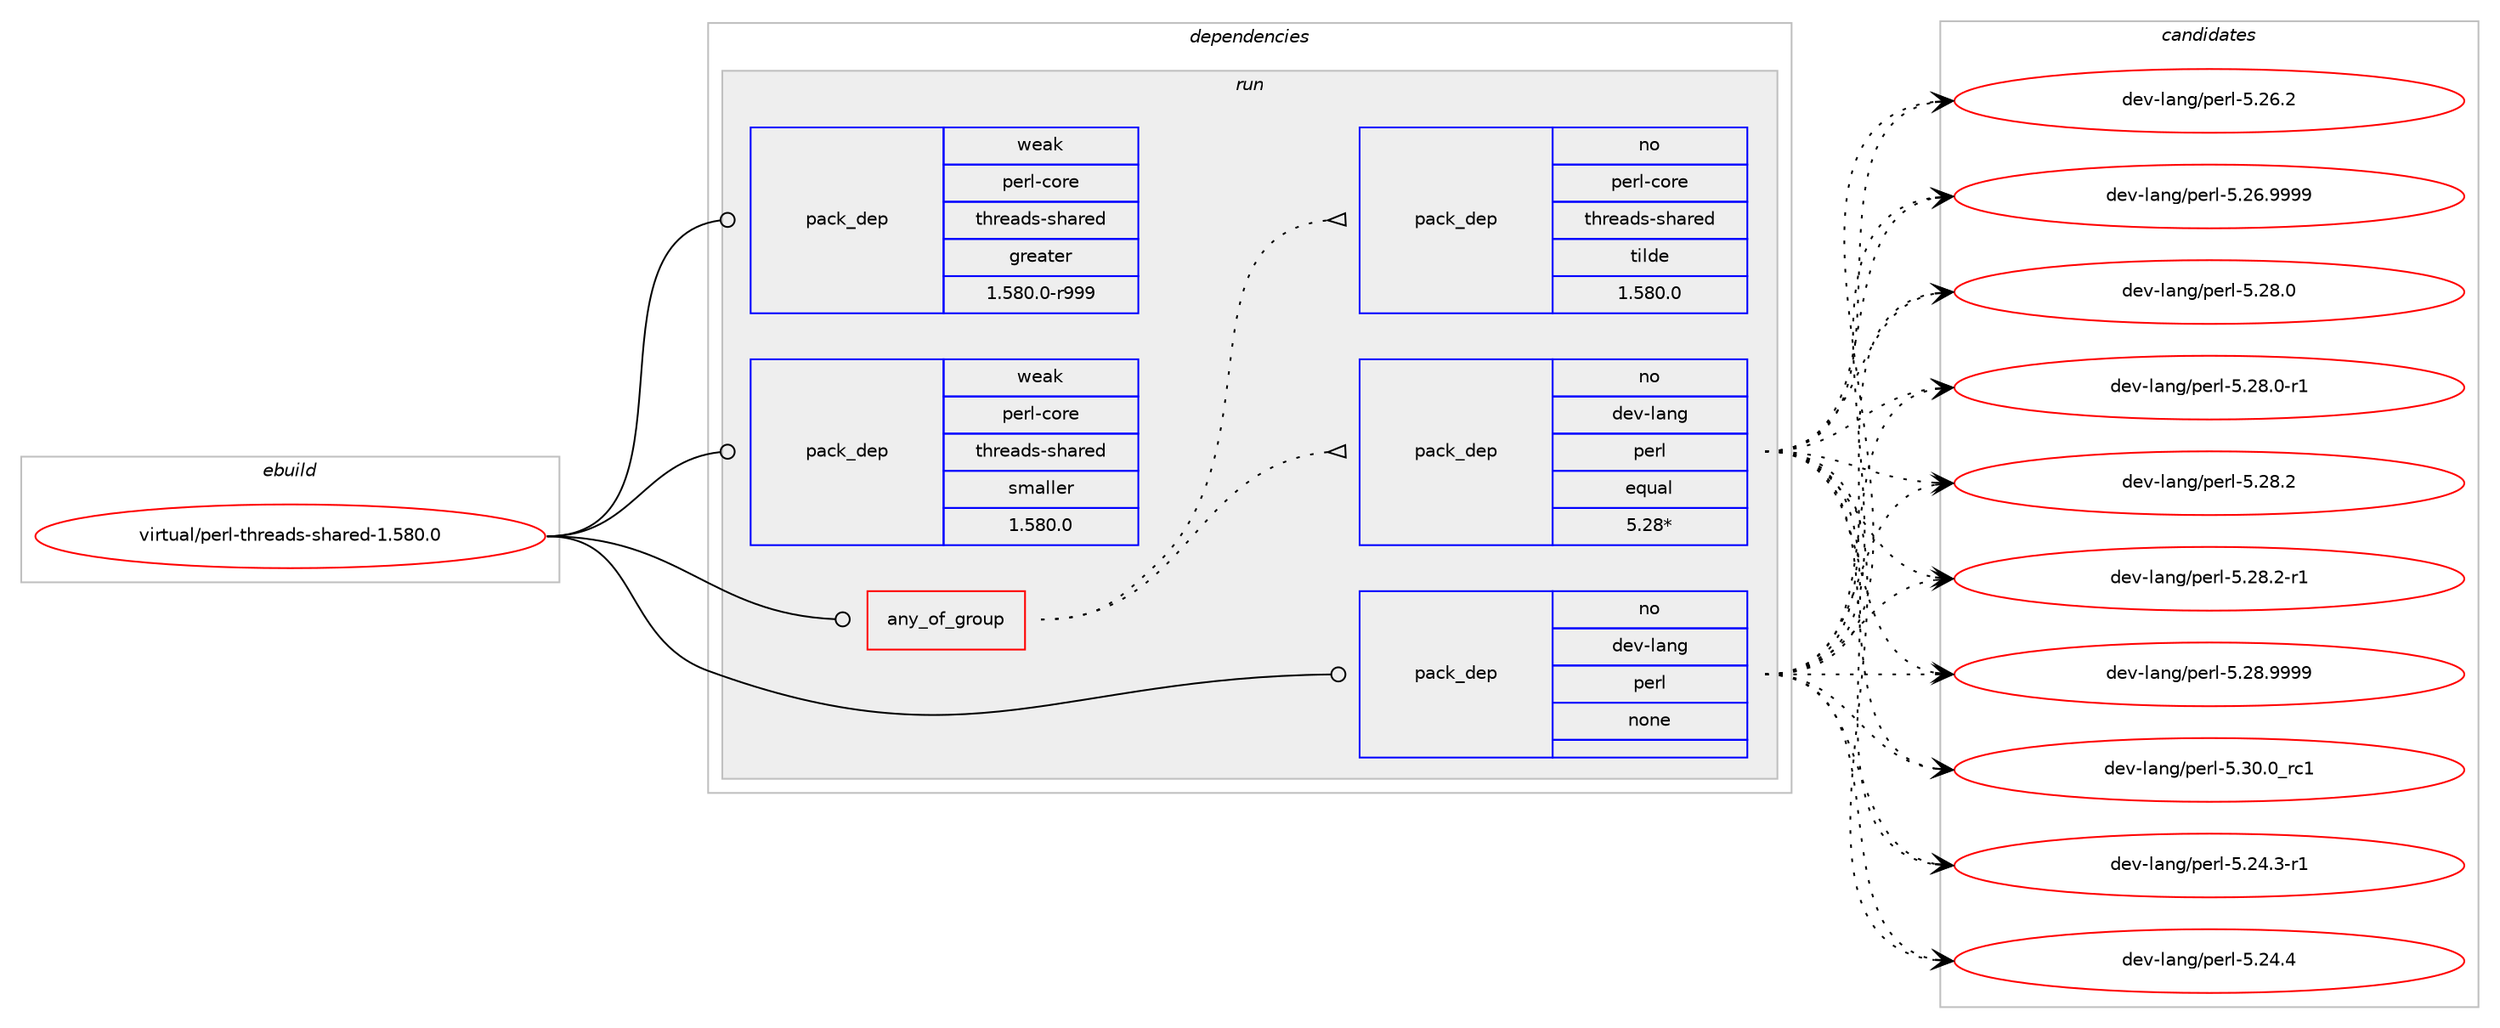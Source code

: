 digraph prolog {

# *************
# Graph options
# *************

newrank=true;
concentrate=true;
compound=true;
graph [rankdir=LR,fontname=Helvetica,fontsize=10,ranksep=1.5];#, ranksep=2.5, nodesep=0.2];
edge  [arrowhead=vee];
node  [fontname=Helvetica,fontsize=10];

# **********
# The ebuild
# **********

subgraph cluster_leftcol {
color=gray;
rank=same;
label=<<i>ebuild</i>>;
id [label="virtual/perl-threads-shared-1.580.0", color=red, width=4, href="../virtual/perl-threads-shared-1.580.0.svg"];
}

# ****************
# The dependencies
# ****************

subgraph cluster_midcol {
color=gray;
label=<<i>dependencies</i>>;
subgraph cluster_compile {
fillcolor="#eeeeee";
style=filled;
label=<<i>compile</i>>;
}
subgraph cluster_compileandrun {
fillcolor="#eeeeee";
style=filled;
label=<<i>compile and run</i>>;
}
subgraph cluster_run {
fillcolor="#eeeeee";
style=filled;
label=<<i>run</i>>;
subgraph any16 {
dependency1094 [label=<<TABLE BORDER="0" CELLBORDER="1" CELLSPACING="0" CELLPADDING="4"><TR><TD CELLPADDING="10">any_of_group</TD></TR></TABLE>>, shape=none, color=red];subgraph pack949 {
dependency1095 [label=<<TABLE BORDER="0" CELLBORDER="1" CELLSPACING="0" CELLPADDING="4" WIDTH="220"><TR><TD ROWSPAN="6" CELLPADDING="30">pack_dep</TD></TR><TR><TD WIDTH="110">no</TD></TR><TR><TD>dev-lang</TD></TR><TR><TD>perl</TD></TR><TR><TD>equal</TD></TR><TR><TD>5.28*</TD></TR></TABLE>>, shape=none, color=blue];
}
dependency1094:e -> dependency1095:w [weight=20,style="dotted",arrowhead="oinv"];
subgraph pack950 {
dependency1096 [label=<<TABLE BORDER="0" CELLBORDER="1" CELLSPACING="0" CELLPADDING="4" WIDTH="220"><TR><TD ROWSPAN="6" CELLPADDING="30">pack_dep</TD></TR><TR><TD WIDTH="110">no</TD></TR><TR><TD>perl-core</TD></TR><TR><TD>threads-shared</TD></TR><TR><TD>tilde</TD></TR><TR><TD>1.580.0</TD></TR></TABLE>>, shape=none, color=blue];
}
dependency1094:e -> dependency1096:w [weight=20,style="dotted",arrowhead="oinv"];
}
id:e -> dependency1094:w [weight=20,style="solid",arrowhead="odot"];
subgraph pack951 {
dependency1097 [label=<<TABLE BORDER="0" CELLBORDER="1" CELLSPACING="0" CELLPADDING="4" WIDTH="220"><TR><TD ROWSPAN="6" CELLPADDING="30">pack_dep</TD></TR><TR><TD WIDTH="110">no</TD></TR><TR><TD>dev-lang</TD></TR><TR><TD>perl</TD></TR><TR><TD>none</TD></TR><TR><TD></TD></TR></TABLE>>, shape=none, color=blue];
}
id:e -> dependency1097:w [weight=20,style="solid",arrowhead="odot"];
subgraph pack952 {
dependency1098 [label=<<TABLE BORDER="0" CELLBORDER="1" CELLSPACING="0" CELLPADDING="4" WIDTH="220"><TR><TD ROWSPAN="6" CELLPADDING="30">pack_dep</TD></TR><TR><TD WIDTH="110">weak</TD></TR><TR><TD>perl-core</TD></TR><TR><TD>threads-shared</TD></TR><TR><TD>greater</TD></TR><TR><TD>1.580.0-r999</TD></TR></TABLE>>, shape=none, color=blue];
}
id:e -> dependency1098:w [weight=20,style="solid",arrowhead="odot"];
subgraph pack953 {
dependency1099 [label=<<TABLE BORDER="0" CELLBORDER="1" CELLSPACING="0" CELLPADDING="4" WIDTH="220"><TR><TD ROWSPAN="6" CELLPADDING="30">pack_dep</TD></TR><TR><TD WIDTH="110">weak</TD></TR><TR><TD>perl-core</TD></TR><TR><TD>threads-shared</TD></TR><TR><TD>smaller</TD></TR><TR><TD>1.580.0</TD></TR></TABLE>>, shape=none, color=blue];
}
id:e -> dependency1099:w [weight=20,style="solid",arrowhead="odot"];
}
}

# **************
# The candidates
# **************

subgraph cluster_choices {
rank=same;
color=gray;
label=<<i>candidates</i>>;

subgraph choice949 {
color=black;
nodesep=1;
choice100101118451089711010347112101114108455346505246514511449 [label="dev-lang/perl-5.24.3-r1", color=red, width=4,href="../dev-lang/perl-5.24.3-r1.svg"];
choice10010111845108971101034711210111410845534650524652 [label="dev-lang/perl-5.24.4", color=red, width=4,href="../dev-lang/perl-5.24.4.svg"];
choice10010111845108971101034711210111410845534650544650 [label="dev-lang/perl-5.26.2", color=red, width=4,href="../dev-lang/perl-5.26.2.svg"];
choice10010111845108971101034711210111410845534650544657575757 [label="dev-lang/perl-5.26.9999", color=red, width=4,href="../dev-lang/perl-5.26.9999.svg"];
choice10010111845108971101034711210111410845534650564648 [label="dev-lang/perl-5.28.0", color=red, width=4,href="../dev-lang/perl-5.28.0.svg"];
choice100101118451089711010347112101114108455346505646484511449 [label="dev-lang/perl-5.28.0-r1", color=red, width=4,href="../dev-lang/perl-5.28.0-r1.svg"];
choice10010111845108971101034711210111410845534650564650 [label="dev-lang/perl-5.28.2", color=red, width=4,href="../dev-lang/perl-5.28.2.svg"];
choice100101118451089711010347112101114108455346505646504511449 [label="dev-lang/perl-5.28.2-r1", color=red, width=4,href="../dev-lang/perl-5.28.2-r1.svg"];
choice10010111845108971101034711210111410845534650564657575757 [label="dev-lang/perl-5.28.9999", color=red, width=4,href="../dev-lang/perl-5.28.9999.svg"];
choice10010111845108971101034711210111410845534651484648951149949 [label="dev-lang/perl-5.30.0_rc1", color=red, width=4,href="../dev-lang/perl-5.30.0_rc1.svg"];
dependency1095:e -> choice100101118451089711010347112101114108455346505246514511449:w [style=dotted,weight="100"];
dependency1095:e -> choice10010111845108971101034711210111410845534650524652:w [style=dotted,weight="100"];
dependency1095:e -> choice10010111845108971101034711210111410845534650544650:w [style=dotted,weight="100"];
dependency1095:e -> choice10010111845108971101034711210111410845534650544657575757:w [style=dotted,weight="100"];
dependency1095:e -> choice10010111845108971101034711210111410845534650564648:w [style=dotted,weight="100"];
dependency1095:e -> choice100101118451089711010347112101114108455346505646484511449:w [style=dotted,weight="100"];
dependency1095:e -> choice10010111845108971101034711210111410845534650564650:w [style=dotted,weight="100"];
dependency1095:e -> choice100101118451089711010347112101114108455346505646504511449:w [style=dotted,weight="100"];
dependency1095:e -> choice10010111845108971101034711210111410845534650564657575757:w [style=dotted,weight="100"];
dependency1095:e -> choice10010111845108971101034711210111410845534651484648951149949:w [style=dotted,weight="100"];
}
subgraph choice950 {
color=black;
nodesep=1;
}
subgraph choice951 {
color=black;
nodesep=1;
choice100101118451089711010347112101114108455346505246514511449 [label="dev-lang/perl-5.24.3-r1", color=red, width=4,href="../dev-lang/perl-5.24.3-r1.svg"];
choice10010111845108971101034711210111410845534650524652 [label="dev-lang/perl-5.24.4", color=red, width=4,href="../dev-lang/perl-5.24.4.svg"];
choice10010111845108971101034711210111410845534650544650 [label="dev-lang/perl-5.26.2", color=red, width=4,href="../dev-lang/perl-5.26.2.svg"];
choice10010111845108971101034711210111410845534650544657575757 [label="dev-lang/perl-5.26.9999", color=red, width=4,href="../dev-lang/perl-5.26.9999.svg"];
choice10010111845108971101034711210111410845534650564648 [label="dev-lang/perl-5.28.0", color=red, width=4,href="../dev-lang/perl-5.28.0.svg"];
choice100101118451089711010347112101114108455346505646484511449 [label="dev-lang/perl-5.28.0-r1", color=red, width=4,href="../dev-lang/perl-5.28.0-r1.svg"];
choice10010111845108971101034711210111410845534650564650 [label="dev-lang/perl-5.28.2", color=red, width=4,href="../dev-lang/perl-5.28.2.svg"];
choice100101118451089711010347112101114108455346505646504511449 [label="dev-lang/perl-5.28.2-r1", color=red, width=4,href="../dev-lang/perl-5.28.2-r1.svg"];
choice10010111845108971101034711210111410845534650564657575757 [label="dev-lang/perl-5.28.9999", color=red, width=4,href="../dev-lang/perl-5.28.9999.svg"];
choice10010111845108971101034711210111410845534651484648951149949 [label="dev-lang/perl-5.30.0_rc1", color=red, width=4,href="../dev-lang/perl-5.30.0_rc1.svg"];
dependency1097:e -> choice100101118451089711010347112101114108455346505246514511449:w [style=dotted,weight="100"];
dependency1097:e -> choice10010111845108971101034711210111410845534650524652:w [style=dotted,weight="100"];
dependency1097:e -> choice10010111845108971101034711210111410845534650544650:w [style=dotted,weight="100"];
dependency1097:e -> choice10010111845108971101034711210111410845534650544657575757:w [style=dotted,weight="100"];
dependency1097:e -> choice10010111845108971101034711210111410845534650564648:w [style=dotted,weight="100"];
dependency1097:e -> choice100101118451089711010347112101114108455346505646484511449:w [style=dotted,weight="100"];
dependency1097:e -> choice10010111845108971101034711210111410845534650564650:w [style=dotted,weight="100"];
dependency1097:e -> choice100101118451089711010347112101114108455346505646504511449:w [style=dotted,weight="100"];
dependency1097:e -> choice10010111845108971101034711210111410845534650564657575757:w [style=dotted,weight="100"];
dependency1097:e -> choice10010111845108971101034711210111410845534651484648951149949:w [style=dotted,weight="100"];
}
subgraph choice952 {
color=black;
nodesep=1;
}
subgraph choice953 {
color=black;
nodesep=1;
}
}

}
